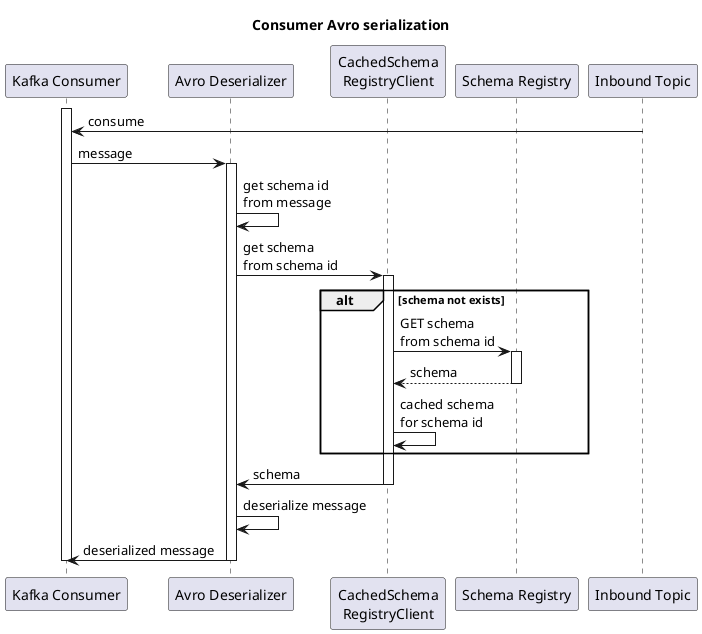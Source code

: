 @startuml

participant consumer as "Kafka Consumer"
participant avro as "Avro Deserializer"
participant client as "CachedSchema\nRegistryClient"
participant registry as "Schema Registry"
participant in as "Inbound Topic"

title Consumer Avro serialization

activate consumer
in -> consumer : consume
consumer -> avro : message
activate avro
avro -> avro : get schema id\nfrom message
avro -> client : get schema\nfrom schema id
activate client

alt schema not exists
client -> registry : GET schema\nfrom schema id
activate registry
registry --> client : schema
deactivate registry
client -> client : cached schema\nfor schema id
end

client -> avro : schema
deactivate client

avro -> avro : deserialize message

avro -> consumer : deserialized message
deactivate avro
deactivate consumer




@enduml